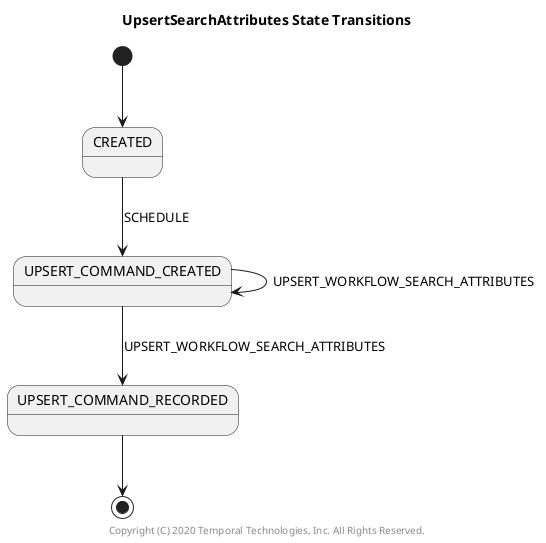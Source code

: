 `Copyright (C) 2022 Temporal Technologies, Inc. All Rights Reserved.
`
`Copyright (C) 2012-2016 Amazon.com, Inc. or its affiliates. All Rights Reserved.
`
`Modifications copyright (C) 2017 Uber Technologies, Inc.
`
`Licensed under the Apache License, Version 2.0 (the "License");
`you may not use this material except in compliance with the License.
`You may obtain a copy of the License at
`
`  http://www.apache.org/licenses/LICENSE-2.0
`
`Unless required by applicable law or agreed to in writing, software
`distributed under the License is distributed on an "AS IS" BASIS,
`WITHOUT WARRANTIES OR CONDITIONS OF ANY KIND, either express or implied.
`See the License for the specific language governing permissions and
`limitations under the License.

` PlantUML <plantuml.com> State Diagram.
` Generated from src/main/java/io/temporal/internal/statemachines/UpsertSearchAttributesStateMachine.java
` by io.temporal.internal.statemachines.CommandsGeneratePlantUMLStateDiagrams.


@startuml
title UpsertSearchAttributes State Transitions

[*] --> CREATED
CREATED --> UPSERT_COMMAND_CREATED: SCHEDULE
UPSERT_COMMAND_CREATED --> UPSERT_COMMAND_CREATED: UPSERT_WORKFLOW_SEARCH_ATTRIBUTES
UPSERT_COMMAND_CREATED --> UPSERT_COMMAND_RECORDED: UPSERT_WORKFLOW_SEARCH_ATTRIBUTES
UPSERT_COMMAND_RECORDED --> [*]
center footer Copyright (C) 2020 Temporal Technologies, Inc. All Rights Reserved.
@enduml
